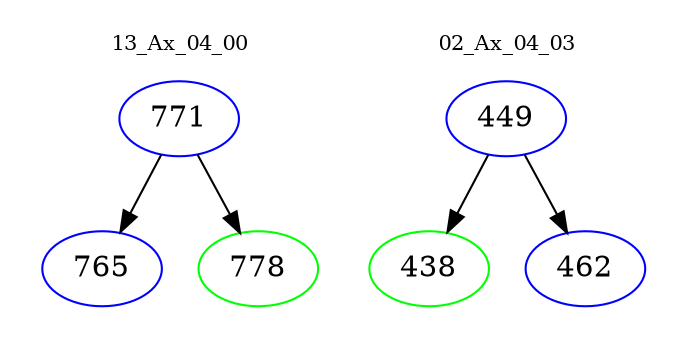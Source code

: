 digraph{
subgraph cluster_0 {
color = white
label = "13_Ax_04_00";
fontsize=10;
T0_771 [label="771", color="blue"]
T0_771 -> T0_765 [color="black"]
T0_765 [label="765", color="blue"]
T0_771 -> T0_778 [color="black"]
T0_778 [label="778", color="green"]
}
subgraph cluster_1 {
color = white
label = "02_Ax_04_03";
fontsize=10;
T1_449 [label="449", color="blue"]
T1_449 -> T1_438 [color="black"]
T1_438 [label="438", color="green"]
T1_449 -> T1_462 [color="black"]
T1_462 [label="462", color="blue"]
}
}
